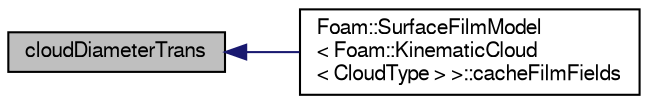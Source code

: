digraph "cloudDiameterTrans"
{
  bgcolor="transparent";
  edge [fontname="FreeSans",fontsize="10",labelfontname="FreeSans",labelfontsize="10"];
  node [fontname="FreeSans",fontsize="10",shape=record];
  rankdir="LR";
  Node472 [label="cloudDiameterTrans",height=0.2,width=0.4,color="black", fillcolor="grey75", style="filled", fontcolor="black"];
  Node472 -> Node473 [dir="back",color="midnightblue",fontsize="10",style="solid",fontname="FreeSans"];
  Node473 [label="Foam::SurfaceFilmModel\l\< Foam::KinematicCloud\l\< CloudType \> \>::cacheFilmFields",height=0.2,width=0.4,color="black",URL="$a23778.html#a7b1f5e291b5fcc2c999e62871d73d418",tooltip="Cache the film fields in preparation for injection. "];
}
